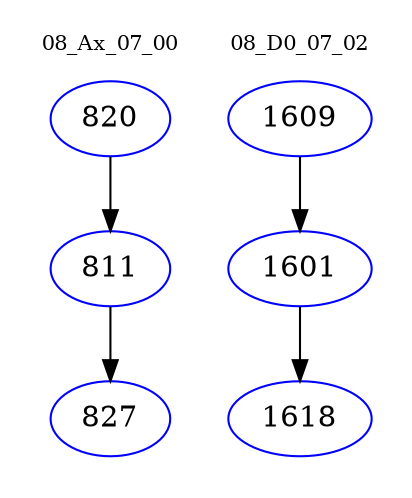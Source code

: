 digraph{
subgraph cluster_0 {
color = white
label = "08_Ax_07_00";
fontsize=10;
T0_820 [label="820", color="blue"]
T0_820 -> T0_811 [color="black"]
T0_811 [label="811", color="blue"]
T0_811 -> T0_827 [color="black"]
T0_827 [label="827", color="blue"]
}
subgraph cluster_1 {
color = white
label = "08_D0_07_02";
fontsize=10;
T1_1609 [label="1609", color="blue"]
T1_1609 -> T1_1601 [color="black"]
T1_1601 [label="1601", color="blue"]
T1_1601 -> T1_1618 [color="black"]
T1_1618 [label="1618", color="blue"]
}
}
